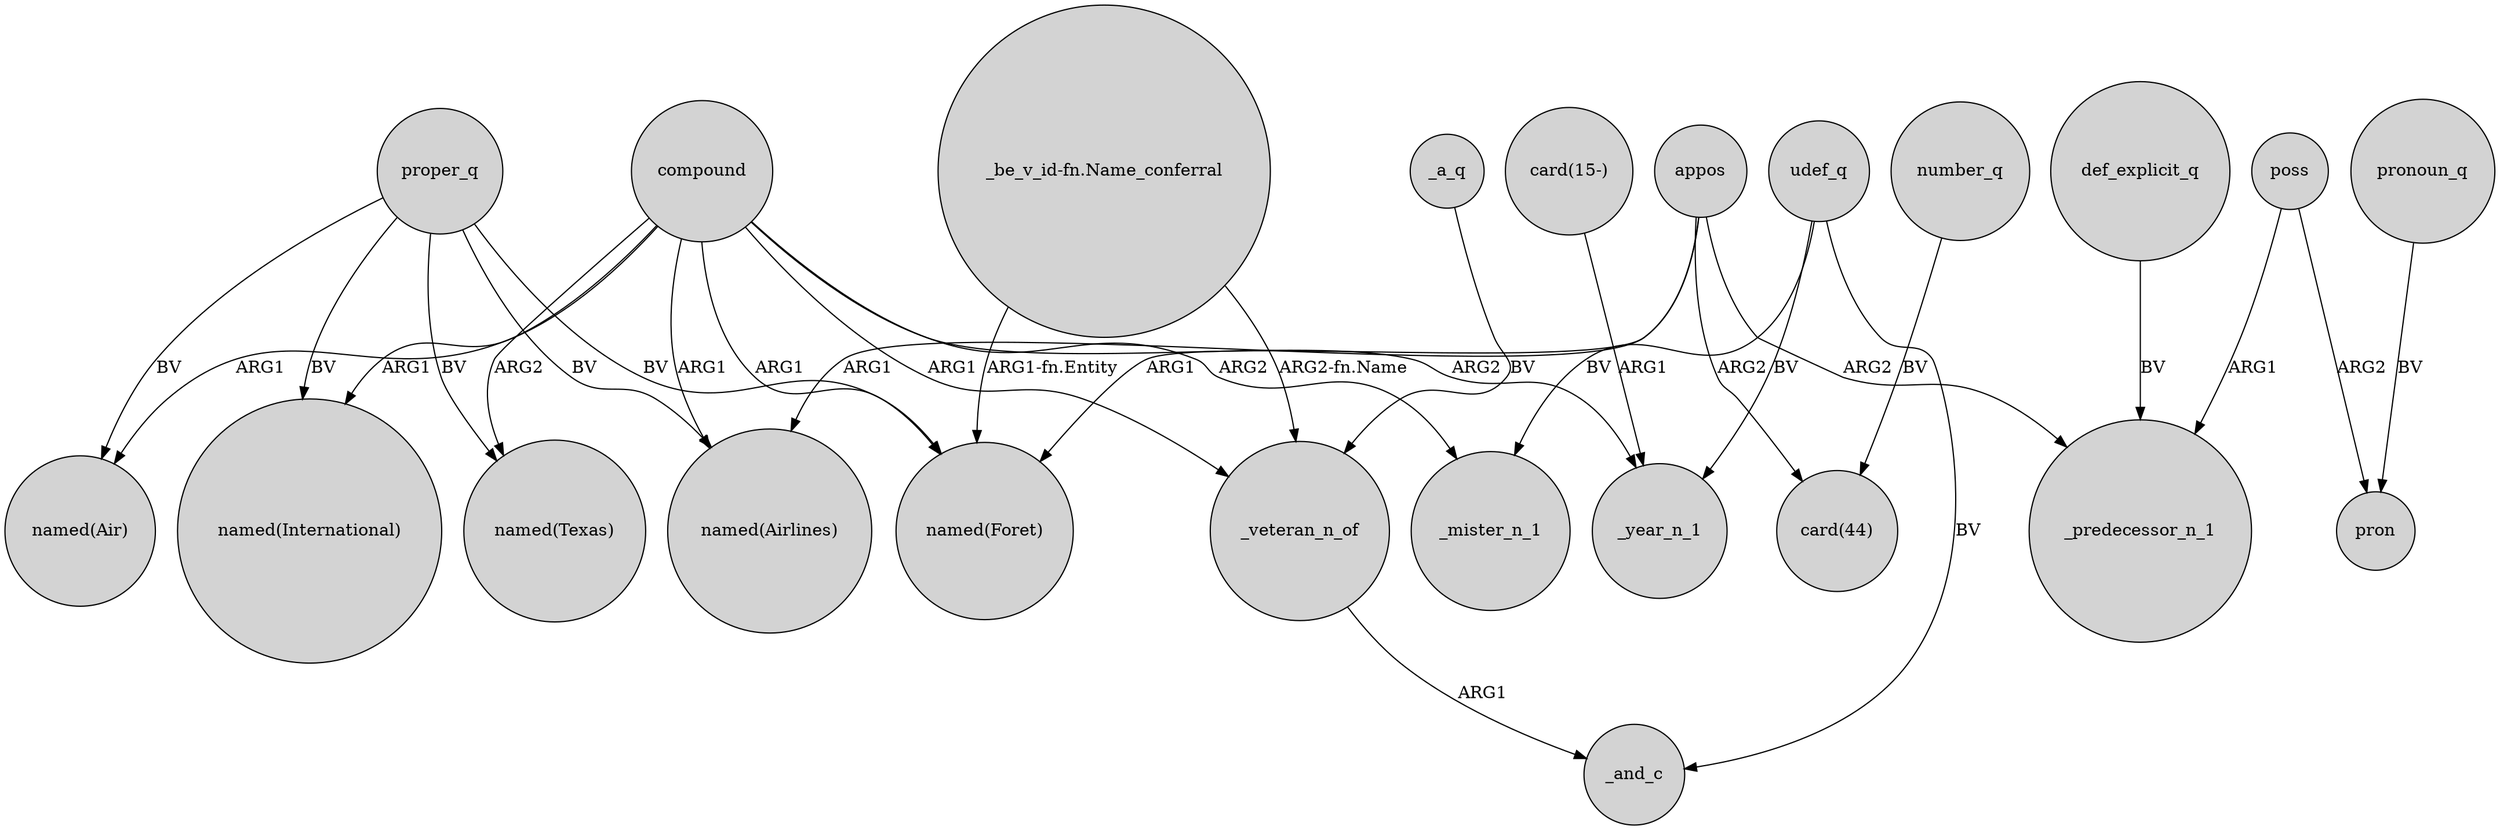 digraph {
	node [shape=circle style=filled]
	proper_q -> "named(Texas)" [label=BV]
	compound -> "named(Airlines)" [label=ARG1]
	compound -> _mister_n_1 [label=ARG2]
	compound -> "named(Air)" [label=ARG1]
	proper_q -> "named(Foret)" [label=BV]
	compound -> _veteran_n_of [label=ARG1]
	appos -> "card(44)" [label=ARG2]
	"card(15-)" -> _year_n_1 [label=ARG1]
	compound -> "named(Texas)" [label=ARG2]
	compound -> "named(International)" [label=ARG1]
	proper_q -> "named(Air)" [label=BV]
	appos -> "named(Airlines)" [label=ARG1]
	udef_q -> _and_c [label=BV]
	udef_q -> _mister_n_1 [label=BV]
	proper_q -> "named(Airlines)" [label=BV]
	pronoun_q -> pron [label=BV]
	_a_q -> _veteran_n_of [label=BV]
	number_q -> "card(44)" [label=BV]
	poss -> pron [label=ARG2]
	compound -> _year_n_1 [label=ARG2]
	compound -> "named(Foret)" [label=ARG1]
	proper_q -> "named(International)" [label=BV]
	def_explicit_q -> _predecessor_n_1 [label=BV]
	appos -> "named(Foret)" [label=ARG1]
	appos -> _predecessor_n_1 [label=ARG2]
	"_be_v_id-fn.Name_conferral" -> _veteran_n_of [label="ARG2-fn.Name"]
	udef_q -> _year_n_1 [label=BV]
	poss -> _predecessor_n_1 [label=ARG1]
	"_be_v_id-fn.Name_conferral" -> "named(Foret)" [label="ARG1-fn.Entity"]
	_veteran_n_of -> _and_c [label=ARG1]
}
